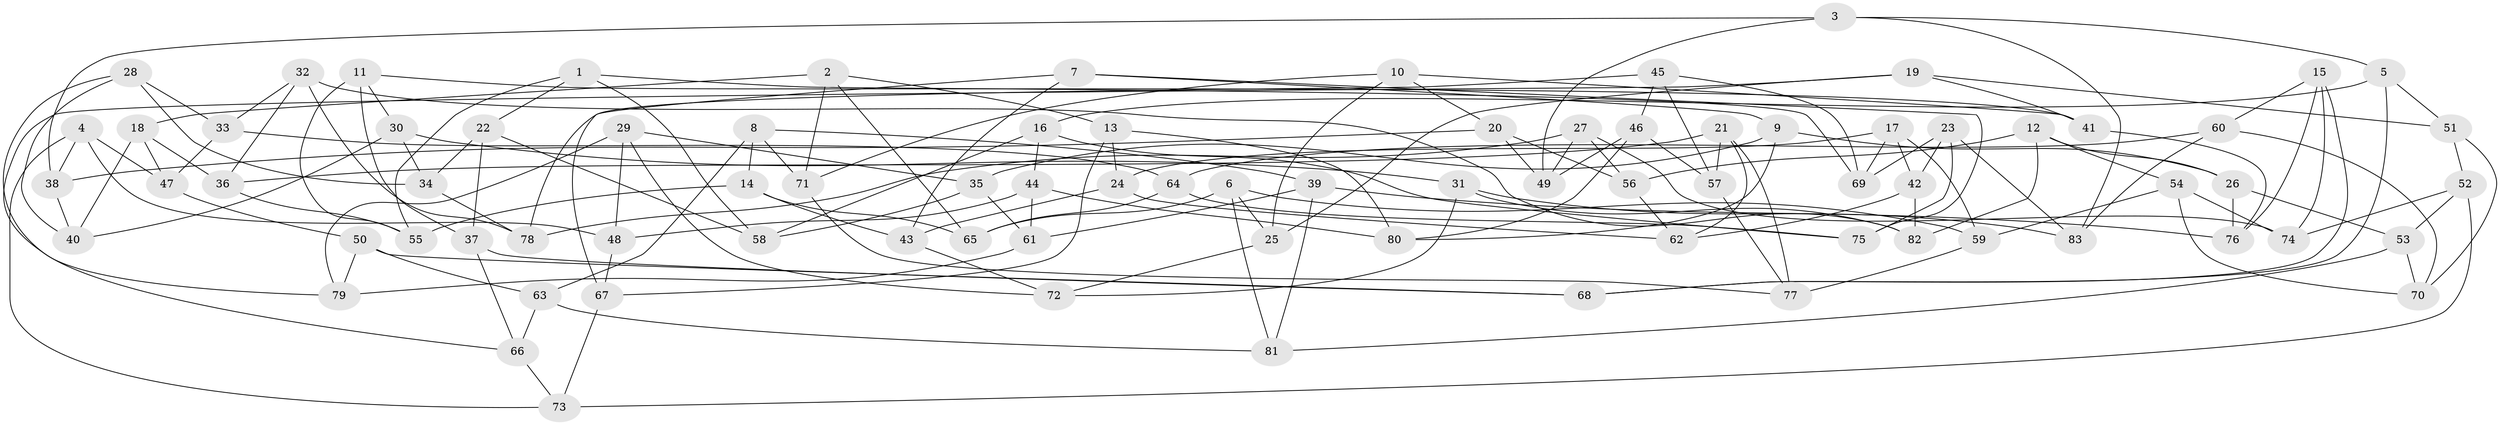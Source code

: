 // Generated by graph-tools (version 1.1) at 2025/38/03/09/25 02:38:19]
// undirected, 83 vertices, 166 edges
graph export_dot {
graph [start="1"]
  node [color=gray90,style=filled];
  1;
  2;
  3;
  4;
  5;
  6;
  7;
  8;
  9;
  10;
  11;
  12;
  13;
  14;
  15;
  16;
  17;
  18;
  19;
  20;
  21;
  22;
  23;
  24;
  25;
  26;
  27;
  28;
  29;
  30;
  31;
  32;
  33;
  34;
  35;
  36;
  37;
  38;
  39;
  40;
  41;
  42;
  43;
  44;
  45;
  46;
  47;
  48;
  49;
  50;
  51;
  52;
  53;
  54;
  55;
  56;
  57;
  58;
  59;
  60;
  61;
  62;
  63;
  64;
  65;
  66;
  67;
  68;
  69;
  70;
  71;
  72;
  73;
  74;
  75;
  76;
  77;
  78;
  79;
  80;
  81;
  82;
  83;
  1 -- 58;
  1 -- 22;
  1 -- 69;
  1 -- 55;
  2 -- 18;
  2 -- 65;
  2 -- 71;
  2 -- 13;
  3 -- 49;
  3 -- 38;
  3 -- 83;
  3 -- 5;
  4 -- 73;
  4 -- 47;
  4 -- 48;
  4 -- 38;
  5 -- 16;
  5 -- 68;
  5 -- 51;
  6 -- 59;
  6 -- 65;
  6 -- 81;
  6 -- 25;
  7 -- 9;
  7 -- 43;
  7 -- 67;
  7 -- 75;
  8 -- 63;
  8 -- 39;
  8 -- 71;
  8 -- 14;
  9 -- 26;
  9 -- 35;
  9 -- 80;
  10 -- 20;
  10 -- 41;
  10 -- 71;
  10 -- 25;
  11 -- 37;
  11 -- 55;
  11 -- 41;
  11 -- 30;
  12 -- 54;
  12 -- 26;
  12 -- 82;
  12 -- 56;
  13 -- 80;
  13 -- 67;
  13 -- 24;
  14 -- 55;
  14 -- 43;
  14 -- 65;
  15 -- 60;
  15 -- 74;
  15 -- 76;
  15 -- 68;
  16 -- 44;
  16 -- 58;
  16 -- 75;
  17 -- 59;
  17 -- 42;
  17 -- 24;
  17 -- 69;
  18 -- 47;
  18 -- 40;
  18 -- 36;
  19 -- 41;
  19 -- 66;
  19 -- 51;
  19 -- 25;
  20 -- 56;
  20 -- 38;
  20 -- 49;
  21 -- 36;
  21 -- 77;
  21 -- 57;
  21 -- 62;
  22 -- 37;
  22 -- 34;
  22 -- 58;
  23 -- 69;
  23 -- 75;
  23 -- 42;
  23 -- 83;
  24 -- 43;
  24 -- 62;
  25 -- 72;
  26 -- 76;
  26 -- 53;
  27 -- 49;
  27 -- 78;
  27 -- 74;
  27 -- 56;
  28 -- 40;
  28 -- 34;
  28 -- 33;
  28 -- 79;
  29 -- 72;
  29 -- 48;
  29 -- 79;
  29 -- 35;
  30 -- 40;
  30 -- 34;
  30 -- 31;
  31 -- 72;
  31 -- 83;
  31 -- 82;
  32 -- 36;
  32 -- 33;
  32 -- 78;
  32 -- 82;
  33 -- 64;
  33 -- 47;
  34 -- 78;
  35 -- 61;
  35 -- 58;
  36 -- 55;
  37 -- 68;
  37 -- 66;
  38 -- 40;
  39 -- 61;
  39 -- 81;
  39 -- 76;
  41 -- 76;
  42 -- 82;
  42 -- 62;
  43 -- 72;
  44 -- 61;
  44 -- 80;
  44 -- 48;
  45 -- 46;
  45 -- 78;
  45 -- 69;
  45 -- 57;
  46 -- 57;
  46 -- 80;
  46 -- 49;
  47 -- 50;
  48 -- 67;
  50 -- 68;
  50 -- 63;
  50 -- 79;
  51 -- 70;
  51 -- 52;
  52 -- 74;
  52 -- 53;
  52 -- 73;
  53 -- 70;
  53 -- 81;
  54 -- 59;
  54 -- 74;
  54 -- 70;
  56 -- 62;
  57 -- 77;
  59 -- 77;
  60 -- 83;
  60 -- 64;
  60 -- 70;
  61 -- 79;
  63 -- 66;
  63 -- 81;
  64 -- 75;
  64 -- 65;
  66 -- 73;
  67 -- 73;
  71 -- 77;
}

